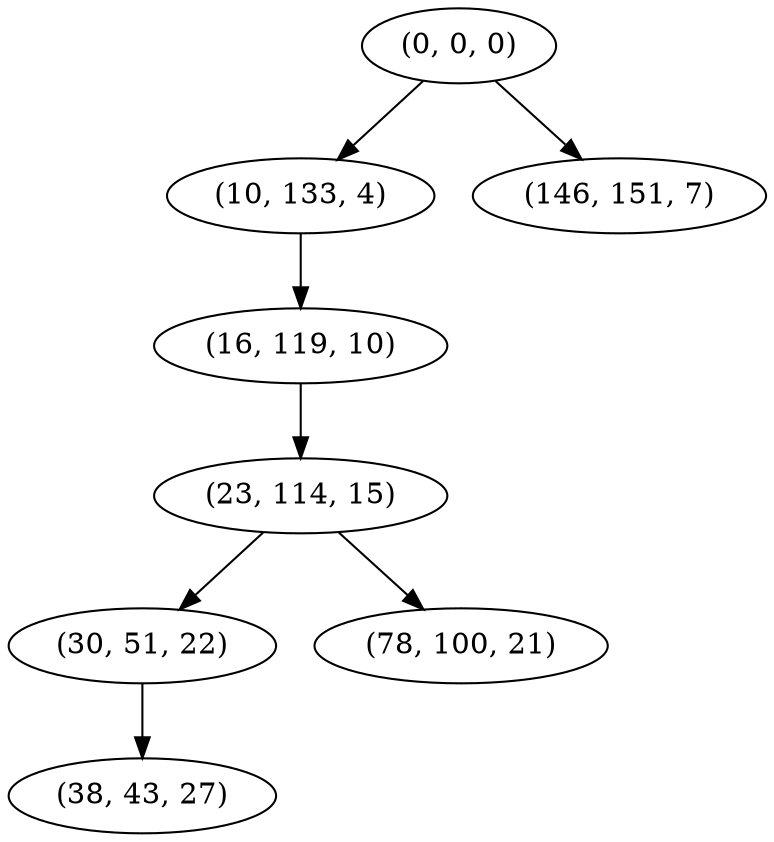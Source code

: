 digraph tree {
    "(0, 0, 0)";
    "(10, 133, 4)";
    "(16, 119, 10)";
    "(23, 114, 15)";
    "(30, 51, 22)";
    "(38, 43, 27)";
    "(78, 100, 21)";
    "(146, 151, 7)";
    "(0, 0, 0)" -> "(10, 133, 4)";
    "(0, 0, 0)" -> "(146, 151, 7)";
    "(10, 133, 4)" -> "(16, 119, 10)";
    "(16, 119, 10)" -> "(23, 114, 15)";
    "(23, 114, 15)" -> "(30, 51, 22)";
    "(23, 114, 15)" -> "(78, 100, 21)";
    "(30, 51, 22)" -> "(38, 43, 27)";
}
